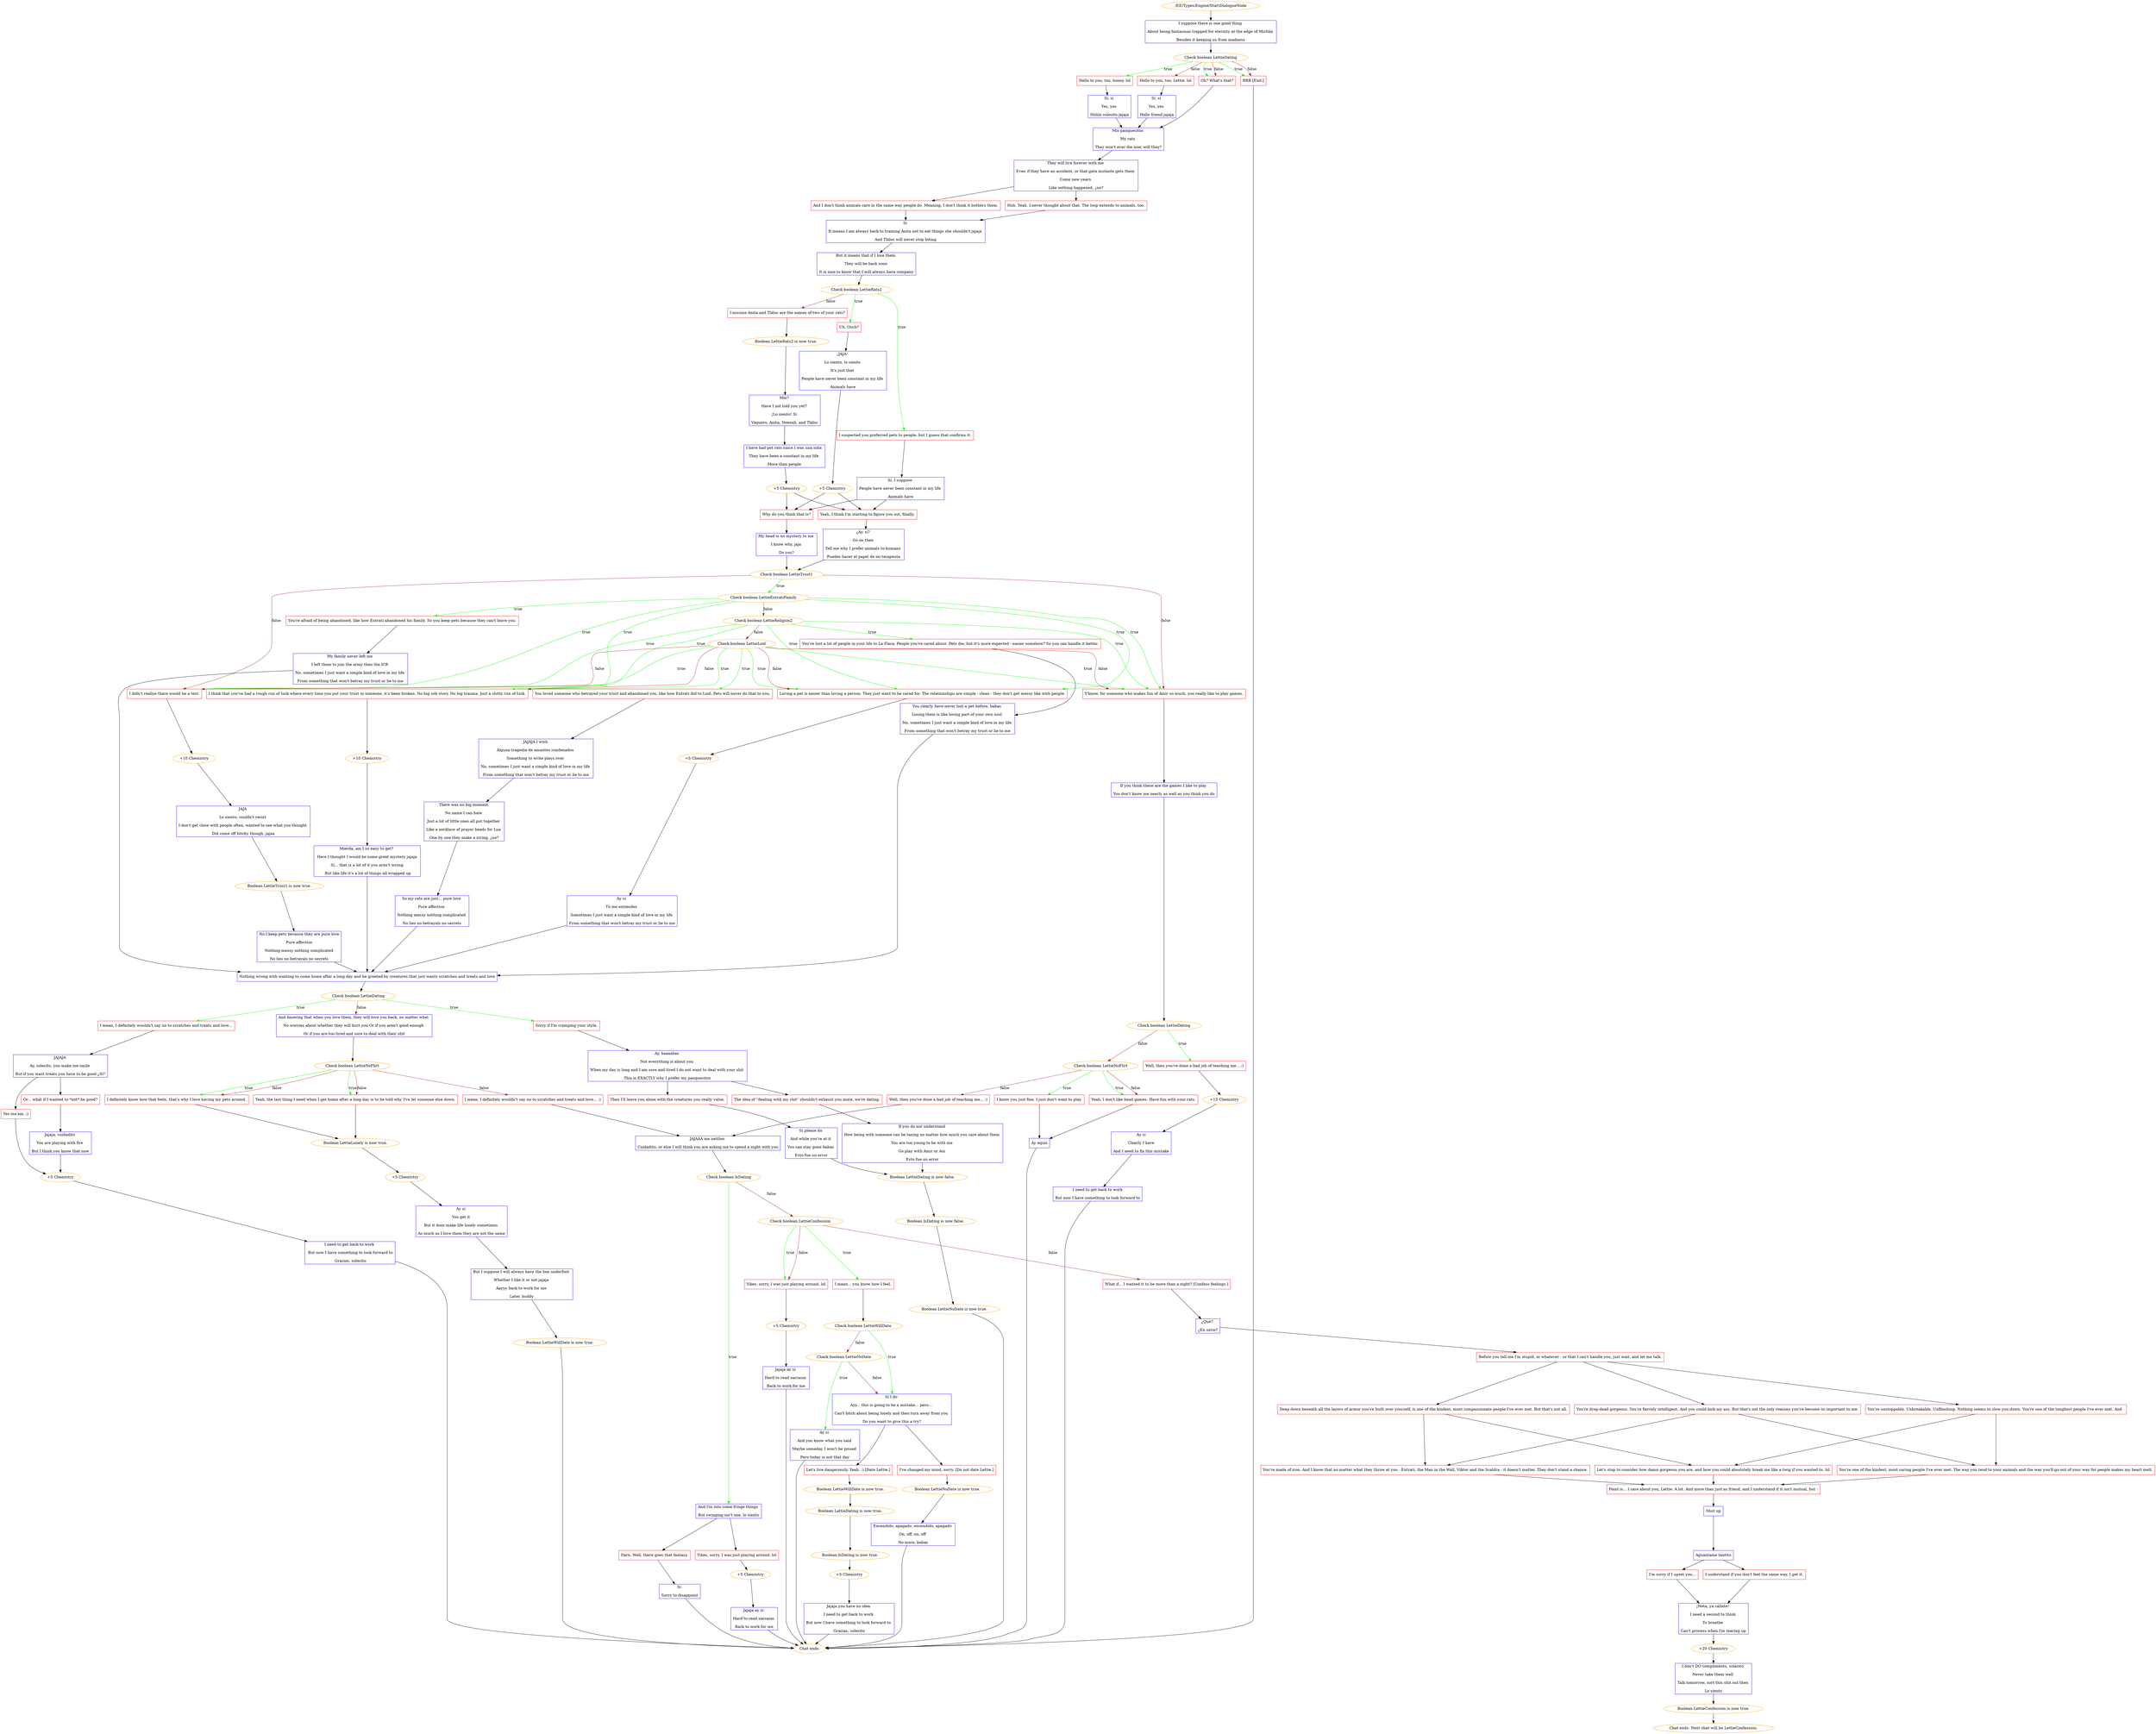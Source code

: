 digraph {
	1870 [label="/EE/Types/Engine/StartDialogueNode",color=orange];
		1870 -> 1871;
	1871 [label="I suppose there is one good thing 
About being fantasmas trapped for eternity at the edge of Mictlán 
Besides it keeping us from madness",shape=box,color=blue];
		1871 -> 1872;
	1872 [label="Check boolean LettieDating",color=orange];
		1872 -> 1873 [label=true,color=green];
		1872 -> 1875 [label=true,color=green];
		1872 -> 1877 [label=true,color=green];
		1872 -> 1874 [label=false,color=brown];
		1872 -> 1875 [label=false,color=brown];
		1872 -> 1877 [label=false,color=brown];
	1873 [label="Hello to you, too, honey. lol",shape=box,color=red];
		1873 -> 1876;
	1875 [label="Oh? What's that?",shape=box,color=red];
		1875 -> 1880;
	1877 [label="BRB [End.]",shape=box,color=red];
		1877 -> "Chat ends.";
	1874 [label="Hello to you, too, Lettie. lol",shape=box,color=red];
		1874 -> 1879;
	1876 [label="Sí, sí 
Yes, yes 
Holiiii solecito jajaja",shape=box,color=blue];
		1876 -> 1880;
	1880 [label="Mis panquecitos 
My rats 
They won't ever die now, will they?",shape=box,color=blue];
		1880 -> 1881;
	"Chat ends." [color=orange];
	1879 [label="Sí, sí 
Yes, yes 
Hello friend jajaja",shape=box,color=blue];
		1879 -> 1880;
	1881 [label="They will live forever with me 
Even if they have an accident, or that gata mutante gets them 
Come new years 
Like nothing happened, ¿no?",shape=box,color=blue];
		1881 -> 1882;
		1881 -> 1883;
	1882 [label="Huh. Yeah. I never thought about that. The loop extends to animals, too.",shape=box,color=red];
		1882 -> 1884;
	1883 [label="And I don't think animals care in the same way people do. Meaning, I don't think it bothers them.",shape=box,color=red];
		1883 -> 1884;
	1884 [label="Sí 
It means I am always back to training Anita not to eat things she shouldn't jajaja 
And Tláloc will never stop biting",shape=box,color=blue];
		1884 -> 1885;
	1885 [label="But it means that if I lose them 
They will be back soon 
It is nice to know that I will always have company",shape=box,color=blue];
		1885 -> 1886;
	1886 [label="Check boolean LettieRats2",color=orange];
		1886 -> 1887 [label=true,color=green];
		1886 -> 1889 [label=true,color=green];
		1886 -> 1890 [label=false,color=brown];
	1887 [label="Uh. Ouch?",shape=box,color=red];
		1887 -> 1888;
	1889 [label="I suspected you preferred pets to people, but I guess that confirms it.",shape=box,color=red];
		1889 -> 1891;
	1890 [label="I assume Anita and Tláloc are the names of two of your rats?",shape=box,color=red];
		1890 -> 1893;
	1888 [label="¡JAJA! 
Lo siento, lo siento 
It's just that 
People have never been constant in my life 
Animals have",shape=box,color=blue];
		1888 -> 1894;
	1891 [label="Sí, I suppose 
People have never been constant in my life 
Animals have",shape=box,color=blue];
		1891 -> 1897;
		1891 -> 1898;
	1893 [label="Boolean LettieRats2 is now true.",color=orange];
		1893 -> 1892;
	1894 [label="+5 Chemistry",color=orange];
		1894 -> 1897;
		1894 -> 1898;
	1897 [label="Yeah, I think I'm starting to figure you out, finally.",shape=box,color=red];
		1897 -> 1899;
	1898 [label="Why do you think that is?",shape=box,color=red];
		1898 -> 1900;
	1892 [label="Mm? 
Have I not told you yet? 
¡Lo siento! Sí 
Vaquero, Anita, Neenah, and Tláloc",shape=box,color=blue];
		1892 -> 1895;
	1899 [label="¿Ay, sí? 
Go on then 
Tell me why I prefer animals to humans 
Puedes hacer el papel de mi terapeuta",shape=box,color=blue];
		1899 -> 1901;
	1900 [label="My head is no mystery to me 
I know why, jaja 
Do you?",shape=box,color=blue];
		1900 -> 1901;
	1895 [label="I have had pet rats since I was una niña 
They have been a constant in my life 
More than people",shape=box,color=blue];
		1895 -> 1896;
	1901 [label="Check boolean LettieTrust1",color=orange];
		1901 -> 1902 [label=true,color=green];
		1901 -> 1910 [label=false,color=brown];
		1901 -> 1909 [label=false,color=brown];
	1896 [label="+5 Chemistry",color=orange];
		1896 -> 1897;
		1896 -> 1898;
	1902 [label="Check boolean LettieEntratiFamily",color=orange];
		1902 -> 1903 [label=true,color=green];
		1902 -> 1904 [label=true,color=green];
		1902 -> 1908 [label=true,color=green];
		1902 -> 1909 [label=true,color=green];
		1902 -> 1910 [label=true,color=green];
		1902 -> 1911 [label=false,color=brown];
	1910 [label="Y'know, for someone who makes fun of Amir so much, you really like to play games.",shape=box,color=red];
		1910 -> 1919;
	1909 [label="I didn't realize there would be a test.",shape=box,color=red];
		1909 -> 1926;
	1903 [label="I think that you've had a rough run of luck where every time you put your trust in someone, it's been broken. No big sob story. No big trauma. Just a shitty run of luck.",shape=box,color=red];
		1903 -> 1920;
	1904 [label="You're afraid of being abandoned, like how Entrati abandoned his family. So you keep pets because they can't leave you.",shape=box,color=red];
		1904 -> 1914;
	1908 [label="Loving a pet is easier than loving a person. They just want to be cared for. The relationships are simple - clean - they don't get messy like with people.",shape=box,color=red];
		1908 -> 1922;
	1911 [label="Check boolean LettieReligion2",color=orange];
		1911 -> 1903 [label=true,color=green];
		1911 -> 1905 [label=true,color=green];
		1911 -> 1908 [label=true,color=green];
		1911 -> 1909 [label=true,color=green];
		1911 -> 1910 [label=true,color=green];
		1911 -> 1912 [label=false,color=brown];
	1919 [label="If you think these are the games I like to play 
You don't know me nearly as well as you think you do",shape=box,color=blue];
		1919 -> 1924;
	1926 [label="+10 Chemistry",color=orange];
		1926 -> 1918;
	1920 [label="+10 Chemistry",color=orange];
		1920 -> 1907;
	1914 [label="My family never left me 
I left them to join the army then the ICR 
No, sometimes I just want a simple kind of love in my life 
From something that won't betray my trust or lie to me",shape=box,color=blue];
		1914 -> 1939;
	1922 [label="+5 Chemistry",color=orange];
		1922 -> 1917;
	1905 [label="You've lost a lot of people in your life to La Flaca. People you've cared about. Pets die, but it's more expected - easier somehow? So you can handle it better.",shape=box,color=red];
		1905 -> 1915;
	1912 [label="Check boolean LettieLoid",color=orange];
		1912 -> 1903 [label=true,color=green];
		1912 -> 1906 [label=true,color=green];
		1912 -> 1908 [label=true,color=green];
		1912 -> 1909 [label=true,color=green];
		1912 -> 1910 [label=true,color=green];
		1912 -> 1903 [label=false,color=brown];
		1912 -> 1908 [label=false,color=brown];
		1912 -> 1909 [label=false,color=brown];
		1912 -> 1910 [label=false,color=brown];
	1924 [label="Check boolean LettieDating",color=orange];
		1924 -> 1927 [label=true,color=green];
		1924 -> 1928 [label=false,color=brown];
	1918 [label="JAJA 
Lo siento, couldn't resist 
I don't get close with people often, wanted to see what you thought 
Did come off bitchy though, jajaa",shape=box,color=blue];
		1918 -> 1923;
	1907 [label="Mierda, am I so easy to get? 
 Here I thought I would be some great mystery jajaja 
 Sí... that is a lot of it you aren't wrong 
 But like life it's a lot of things all wrapped up",shape=box,color=blue];
		1907 -> 1939;
	1939 [label="Nothing wrong with wanting to come home after a long day and be greeted by creatures that just wants scratches and treats and love",shape=box,color=blue];
		1939 -> 1940;
	1917 [label="Ay sí 
Tú me entiendes 
Sometimes I just want a simple kind of love in my life 
From something that won't betray my trust or lie to me",shape=box,color=blue];
		1917 -> 1939;
	1915 [label="You clearly have never lost a pet before, babas 
Losing them is like losing part of your own soul 
No, sometimes I just want a simple kind of love in my life 
From something that won't betray my trust or lie to me",shape=box,color=blue];
		1915 -> 1939;
	1906 [label="You loved someone who betrayed your trust and abandoned you, like how Entrati did to Loid. Pets will never do that to you.",shape=box,color=red];
		1906 -> 1916;
	1927 [label="Well, then you've done a bad job of teaching me... ;)",shape=box,color=red];
		1927 -> 1937;
	1928 [label="Check boolean LettieNoFlirt",color=orange];
		1928 -> 1931 [label=true,color=green];
		1928 -> 1932 [label=true,color=green];
		1928 -> 1932 [label=false,color=brown];
		1928 -> 1933 [label=false,color=brown];
	1923 [label="Boolean LettieTrust1 is now true.",color=orange];
		1923 -> 1929;
	1940 [label="Check boolean LettieDating",color=orange];
		1940 -> 1941 [label=true,color=green];
		1940 -> 1942 [label=true,color=green];
		1940 -> 1943 [label=false,color=brown];
	1916 [label="JAJAJA I wish 
Alguna tragedia de amantes condenados 
Something to write plays over 
No, sometimes I just want a simple kind of love in my life 
From something that won't betray my trust or lie to me",shape=box,color=blue];
		1916 -> 1921;
	1937 [label="+15 Chemistry",color=orange];
		1937 -> 1930;
	1931 [label="I know you just fine. I just don't want to play.",shape=box,color=red];
		1931 -> 1934;
	1932 [label="Yeah, I don't like head games. Have fun with your rats.",shape=box,color=red];
		1932 -> 1934;
	1933 [label="Well, then you've done a bad job of teaching me... ;)",shape=box,color=red];
		1933 -> 1958;
	1929 [label="No I keep pets because they are pure love
Pure affection
Nothing messy nothing complicated
No lies no betrayals no secrets",shape=box,color=blue];
		1929 -> 1939;
	1941 [label="I mean, I definitely wouldn't say no to scratches and treats and love...",shape=box,color=red];
		1941 -> 1944;
	1942 [label="Sorry if I'm cramping your style.",shape=box,color=red];
		1942 -> 1945;
	1943 [label="And knowing that when you love them, they will love you back, no matter what 
No worries about whether they will hurt you Or if you aren't good enough 
Or if you are too tired and sore to deal with their shit",shape=box,color=blue];
		1943 -> 1946;
	1921 [label="There was no big moment 
No name I can hate 
Just a lot of little ones all put together 
Like a necklace of prayer beads for Lua 
One by one they make a string, ¿no?",shape=box,color=blue];
		1921 -> 1925;
	1930 [label="Ay sí
Clearly I have
And I need to fix this mistake",shape=box,color=blue];
		1930 -> 1935;
	1934 [label="Ay equis",shape=box,color=blue];
		1934 -> "Chat ends.";
	1958 [label="JAJAAA me neither 
Cuidadito, or else I will think you are asking me to spend a night with you",shape=box,color=blue];
		1958 -> 1971;
	1944 [label="JAJAJA 
Ay, solecito, you make me smile 
But if you want treats you have to be good ¿Sí?",shape=box,color=blue];
		1944 -> 1947;
		1944 -> 1948;
	1945 [label="Ay, baaaabas 
Not everything is about you 
When my day is long and I am sore and tired I do not want to deal with your shit 
This is EXACTLY why I prefer my panquecitos",shape=box,color=blue];
		1945 -> 1949;
		1945 -> 1950;
	1946 [label="Check boolean LettieNoFlirt",color=orange];
		1946 -> 1952 [label=true,color=green];
		1946 -> 1953 [label=true,color=green];
		1946 -> 1952 [label=false,color=brown];
		1946 -> 1953 [label=false,color=brown];
		1946 -> 1954 [label=false,color=brown];
	1925 [label="So my rats are just... pure love 
Pure affection 
Nothing messy nothing complicated 
No lies no betrayals no secrets",shape=box,color=blue];
		1925 -> 1939;
	1935 [label="I need to get back to work
But now I have something to look forward to",shape=box,color=blue];
		1935 -> "Chat ends.";
	"Chat ends." [color=orange];
	1971 [label="Check boolean IsDating",color=orange];
		1971 -> 1972 [label=true,color=green];
		1971 -> 1973 [label=false,color=brown];
	1947 [label="Yes ma'am. ;)",shape=box,color=red];
		1947 -> 1960;
	1948 [label="Or... what if I wanted to *not* be good?",shape=box,color=red];
		1948 -> 1951;
	1949 [label="The idea of \"dealing with my shit\" shouldn't exhaust you more, we're dating.",shape=box,color=red];
		1949 -> 1955;
	1950 [label="Then I'll leave you alone with the creatures you really value.",shape=box,color=red];
		1950 -> 1956;
	1952 [label="Yeah, the last thing I need when I get home after a long day is to be told why I've let someone else down.",shape=box,color=red];
		1952 -> 1957;
	1953 [label="I definitely know how that feels, that's why I love having my pets around.",shape=box,color=red];
		1953 -> 1957;
	1954 [label="I mean, I definitely wouldn't say no to scratches and treats and love... ;)",shape=box,color=red];
		1954 -> 1958;
	"Chat ends." [color=orange];
	1972 [label="And I'm into some fringe things 
But swinging isn't one, lo siento",shape=box,color=blue];
		1972 -> 2442;
		1972 -> 2446;
	1973 [label="Check boolean LettieConfession",color=orange];
		1973 -> 1974 [label=true,color=green];
		1973 -> 1976 [label=true,color=green];
		1973 -> 1975 [label=false,color=brown];
		1973 -> 1976 [label=false,color=brown];
	1960 [label="+5 Chemistry",color=orange];
		1960 -> 1959;
	1951 [label="Jajaja, cuidadito 
You are playing with fire 
But I think you know that now",shape=box,color=blue];
		1951 -> 1960;
	1955 [label="If you do not understand 
How being with someone can be taxing no matter how much you care about them 
You are too young to be with me 
Go play with Amir or Aoi 
Esto fue un error",shape=box,color=blue];
		1955 -> 1962;
	1956 [label="Sí please do 
And while you're at it 
You can stay gone babas 
Esto fue un error",shape=box,color=blue];
		1956 -> 1962;
	1957 [label="Boolean LettieLonely is now true.",color=orange];
		1957 -> 1968;
	2442 [label="Yikes, sorry, I was just playing around. lol",shape=box,color=red];
		2442 -> 2444;
	2446 [label="Darn. Well, there goes that fantasy.",shape=box,color=red];
		2446 -> 2447;
	1974 [label="I mean... you know how I feel.",shape=box,color=red];
		1974 -> 1977;
	1976 [label="Yikes, sorry, I was just playing around. lol",shape=box,color=red];
		1976 -> 1980;
	1975 [label="What if... I wanted it to be more than a night? [Confess feelings.]",shape=box,color=red];
		1975 -> 1978;
	1959 [label="I need to get back to work 
 But now I have something to look forward to
 Gracias, solecito",shape=box,color=blue];
		1959 -> "Chat ends.";
	1962 [label="Boolean LettieDating is now false.",color=orange];
		1962 -> 1963;
	1968 [label="+5 Chemistry",color=orange];
		1968 -> 1966;
	2444 [label="+5 Chemistry",color=orange];
		2444 -> 2443;
	2447 [label="Sí 
Sorry to disappoint",shape=box,color=blue];
		2447 -> "Chat ends.";
	1977 [label="Check boolean LettieWillDate",color=orange];
		1977 -> 1984 [label=true,color=green];
		1977 -> 1983 [label=false,color=brown];
	1980 [label="+5 Chemistry",color=orange];
		1980 -> 1979;
	1978 [label="¿Qué? 
¿En serio?",shape=box,color=blue];
		1978 -> 1982;
	"Chat ends." [color=orange];
	1963 [label="Boolean IsDating is now false.",color=orange];
		1963 -> 1964;
	1966 [label="Ay sí 
You get it 
But it does make life lonely sometimes 
As much as I love them they are not the same",shape=box,color=blue];
		1966 -> 1967;
	2443 [label="Jajaja ay sí 
Hard to read sarcasm 
Back to work for me",shape=box,color=blue];
		2443 -> "Chat ends.";
	"Chat ends." [color=orange];
	1984 [label="Sí I do 
Ayy... this is going to be a mistake... pero... 
Can't bitch about being lonely and then turn away from you 
Do you want to give this a try?",shape=box,color=blue];
		1984 -> 1990;
		1984 -> 1991;
	1983 [label="Check boolean LettieNoDate",color=orange];
		1983 -> 1985 [label=true,color=green];
		1983 -> 1984 [label=false,color=brown];
	1979 [label="Jajaja ay sí 
Hard to read sarcasm 
Back to work for me",shape=box,color=blue];
		1979 -> "Chat ends.";
	1982 [label="Before you tell me I'm stupid, or whatever - or that I can't handle you, just wait, and let me talk.",shape=box,color=red];
		1982 -> 1989;
		1982 -> 1988;
		1982 -> 1987;
	1964 [label="Boolean LettieNoDate is now true.",color=orange];
		1964 -> "Chat ends.";
	1967 [label="But I suppose I will always have the hex underfoot 
Whether I like it or not jajaja 
Aayyy back to work for me 
Later, buddy",shape=box,color=blue];
		1967 -> 1969;
	"Chat ends." [color=orange];
	1990 [label="Let's live dangerously. Yeah. :) [Date Lettie.]",shape=box,color=red];
		1990 -> 1995;
	1991 [label="I've changed my mind, sorry. [Do not date Lettie.]",shape=box,color=red];
		1991 -> 1992;
	1985 [label="Ay sí 
And you know what you said 
Maybe someday I won't be pissed 
Pero today is not that day",shape=box,color=blue];
		1985 -> "Chat ends.";
	"Chat ends." [color=orange];
	1989 [label="You're drop-dead gorgeous. You're fiercely intelligent. And you could kick my ass. But that's not the only reasons you've become so important to me.",shape=box,color=red];
		1989 -> 2009;
		1989 -> 2013;
	1988 [label="Deep down beneath all the layers of armor you've built over yourself, is one of the kindest, most compassionate people I've ever met. But that's not all.",shape=box,color=red];
		1988 -> 2010;
		1988 -> 2013;
	1987 [label="You're unstoppable. Unbreakable. Unflinching. Nothing seems to slow you down. You're one of the toughest people I've ever met. And -",shape=box,color=red];
		1987 -> 2010;
		1987 -> 2009;
	"Chat ends." [color=orange];
	1969 [label="Boolean LettieWillDate is now true.",color=orange];
		1969 -> "Chat ends.";
	1995 [label="Boolean LettieWillDate is now true.",color=orange];
		1995 -> 1996;
	1992 [label="Boolean LettieNoDate is now true.",color=orange];
		1992 -> 1993;
	"Chat ends." [color=orange];
	2009 [label="You're one of the kindest, most caring people I've ever met. The way you tend to your animals and the way you'll go out of your way for people makes my heart melt.",shape=box,color=red];
		2009 -> 2012;
	2013 [label="You're made of iron. And I know that no matter what they throw at you - Entrati, the Man in the Wall, Viktor and the Scaldra - it doesn't matter. They don't stand a chance.",shape=box,color=red];
		2013 -> 2012;
	2010 [label="Let's stop to consider how damn gorgeous you are, and how you could absolutely break me like a twig if you wanted to. lol",shape=box,color=red];
		2010 -> 2012;
	"Chat ends." [color=orange];
	1996 [label="Boolean LettieDating is now true.",color=orange];
		1996 -> 1997;
	1993 [label="Encendido, apagado, encendido, apagado 
On, off, on, off 
No more, babas",shape=box,color=blue];
		1993 -> "Chat ends.";
	2012 [label="Point is... I care about you, Lettie. A lot. And more than just as friend, and I understand if it isn't mutual, but -",shape=box,color=red];
		2012 -> 2011;
	1997 [label="Boolean IsDating is now true.",color=orange];
		1997 -> 1999;
	"Chat ends." [color=orange];
	2011 [label="Shut up",shape=box,color=blue];
		2011 -> 2008;
	1999 [label="+5 Chemistry",color=orange];
		1999 -> 1998;
	2008 [label="Aguántame tantito",shape=box,color=blue];
		2008 -> 2007;
		2008 -> 2006;
	1998 [label="Jajaja you have no idea 
I need to get back to work 
But now I have something to look forward to 
Gracias, solecito",shape=box,color=blue];
		1998 -> "Chat ends.";
	2007 [label="I'm sorry if I upset you...",shape=box,color=red];
		2007 -> 2005;
	2006 [label="I understand if you don't feel the same way, I get it.",shape=box,color=red];
		2006 -> 2005;
	"Chat ends." [color=orange];
	2005 [label="¡Neta, ya cállate! 
I need a second to think 
To breathe 
Can't process when I'm tearing up",shape=box,color=blue];
		2005 -> 2001;
	2001 [label="+20 Chemistry",color=orange];
		2001 -> 2004;
	2004 [label="I don't DO compliments, solecito 
Never take them well 
Talk tomorrow, sort this shit out then 
Lo siento",shape=box,color=blue];
		2004 -> 2003;
	2003 [label="Boolean LettieConfession is now true.",color=orange];
		2003 -> "Chat ends. Next chat will be LettieConfession.";
	"Chat ends. Next chat will be LettieConfession." [color=orange];
}